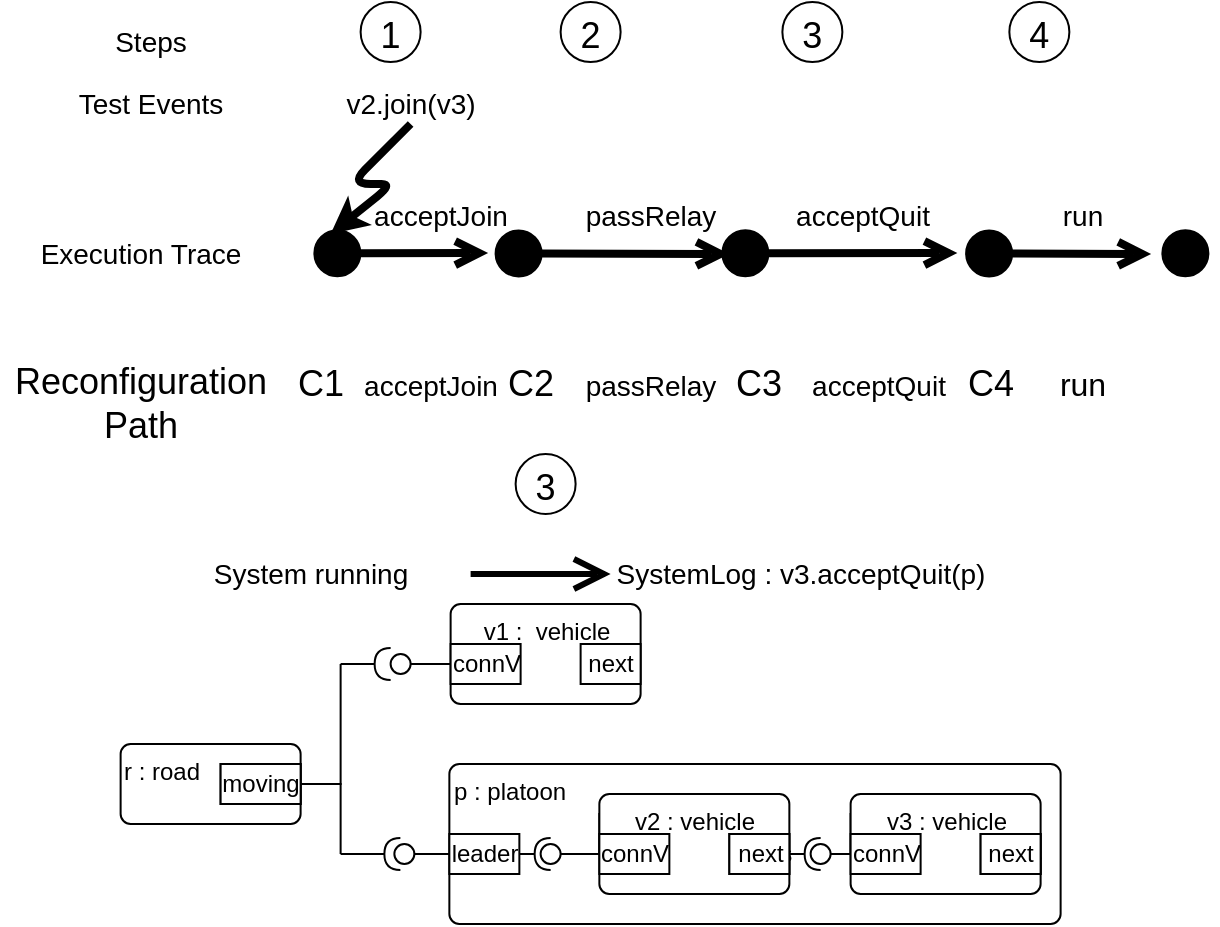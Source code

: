 <mxfile version="15.5.5" type="github">
  <diagram id="ADWof2wx8BgHxrEmCnHG" name="Page-1">
    <mxGraphModel dx="1355" dy="1962" grid="1" gridSize="10" guides="1" tooltips="1" connect="1" arrows="1" fold="1" page="1" pageScale="1" pageWidth="827" pageHeight="1169" math="0" shadow="0">
      <root>
        <mxCell id="0" />
        <mxCell id="1" parent="0" />
        <mxCell id="Q9d0RFTFAIisrgZCZcX0-4" value="3" style="ellipse;fillColor=#ffffff;strokeColor=#000000;fontSize=18;" parent="1" vertex="1">
          <mxGeometry x="390.81" y="86" width="30" height="30" as="geometry" />
        </mxCell>
        <mxCell id="Q9d0RFTFAIisrgZCZcX0-66" value="p : platoon" style="html=1;align=left;verticalAlign=top;rounded=1;absoluteArcSize=1;arcSize=10;dashed=0;" parent="1" vertex="1">
          <mxGeometry x="357.68" y="241" width="305.63" height="80" as="geometry" />
        </mxCell>
        <mxCell id="Q9d0RFTFAIisrgZCZcX0-67" value="connV" style="html=1;" parent="1" vertex="1">
          <mxGeometry x="432.68" y="266" width="50" height="20" as="geometry" />
        </mxCell>
        <mxCell id="Q9d0RFTFAIisrgZCZcX0-68" value="v2 : vehicle" style="html=1;align=center;verticalAlign=top;rounded=1;absoluteArcSize=1;arcSize=10;dashed=0;" parent="1" vertex="1">
          <mxGeometry x="432.68" y="256" width="95" height="50" as="geometry" />
        </mxCell>
        <mxCell id="Q9d0RFTFAIisrgZCZcX0-69" value="connV" style="html=1;" parent="1" vertex="1">
          <mxGeometry x="432.68" y="276" width="35" height="20" as="geometry" />
        </mxCell>
        <mxCell id="Q9d0RFTFAIisrgZCZcX0-70" value="docks" style="html=1;" parent="1" vertex="1">
          <mxGeometry x="497.68" y="276" width="30" height="20" as="geometry" />
        </mxCell>
        <mxCell id="Q9d0RFTFAIisrgZCZcX0-71" value="connV" style="html=1;" parent="1" vertex="1">
          <mxGeometry x="558.31" y="266" width="50" height="20" as="geometry" />
        </mxCell>
        <mxCell id="Q9d0RFTFAIisrgZCZcX0-72" value="v3 : vehicle" style="html=1;align=center;verticalAlign=top;rounded=1;absoluteArcSize=1;arcSize=10;dashed=0;" parent="1" vertex="1">
          <mxGeometry x="558.31" y="256" width="95" height="50" as="geometry" />
        </mxCell>
        <mxCell id="Q9d0RFTFAIisrgZCZcX0-73" value="connV" style="html=1;" parent="1" vertex="1">
          <mxGeometry x="558.31" y="276" width="35" height="20" as="geometry" />
        </mxCell>
        <mxCell id="Q9d0RFTFAIisrgZCZcX0-74" value="" style="rounded=0;orthogonalLoop=1;jettySize=auto;html=1;endArrow=none;endFill=0;exitX=0;exitY=0.5;exitDx=0;exitDy=0;" parent="1" source="Q9d0RFTFAIisrgZCZcX0-73" target="Q9d0RFTFAIisrgZCZcX0-76" edge="1">
          <mxGeometry relative="1" as="geometry">
            <mxPoint x="527.68" y="286" as="sourcePoint" />
          </mxGeometry>
        </mxCell>
        <mxCell id="Q9d0RFTFAIisrgZCZcX0-75" value="" style="rounded=0;orthogonalLoop=1;jettySize=auto;html=1;endArrow=halfCircle;endFill=0;endSize=6;strokeWidth=1;exitX=1;exitY=0.5;exitDx=0;exitDy=0;" parent="1" source="Q9d0RFTFAIisrgZCZcX0-83" edge="1">
          <mxGeometry relative="1" as="geometry">
            <mxPoint x="533.31" y="326" as="sourcePoint" />
            <mxPoint x="543.31" y="286" as="targetPoint" />
            <Array as="points">
              <mxPoint x="543.31" y="286" />
            </Array>
          </mxGeometry>
        </mxCell>
        <mxCell id="Q9d0RFTFAIisrgZCZcX0-76" value="" style="ellipse;whiteSpace=wrap;html=1;fontFamily=Helvetica;fontSize=12;fontColor=#000000;align=center;strokeColor=#000000;fillColor=#ffffff;points=[];aspect=fixed;resizable=0;" parent="1" vertex="1">
          <mxGeometry x="538.31" y="281" width="10" height="10" as="geometry" />
        </mxCell>
        <mxCell id="Q9d0RFTFAIisrgZCZcX0-77" value="docks" style="html=1;" parent="1" vertex="1">
          <mxGeometry x="623.31" y="276" width="30" height="20" as="geometry" />
        </mxCell>
        <mxCell id="Q9d0RFTFAIisrgZCZcX0-78" value="leader" style="html=1;" parent="1" vertex="1">
          <mxGeometry x="357.68" y="276" width="35" height="20" as="geometry" />
        </mxCell>
        <mxCell id="Q9d0RFTFAIisrgZCZcX0-79" value="" style="rounded=0;orthogonalLoop=1;jettySize=auto;html=1;endArrow=none;endFill=0;exitX=0;exitY=0.5;exitDx=0;exitDy=0;" parent="1" source="Q9d0RFTFAIisrgZCZcX0-69" edge="1">
          <mxGeometry relative="1" as="geometry">
            <mxPoint x="453.31" y="356" as="sourcePoint" />
            <mxPoint x="412.68" y="286" as="targetPoint" />
            <Array as="points" />
          </mxGeometry>
        </mxCell>
        <mxCell id="Q9d0RFTFAIisrgZCZcX0-80" value="" style="rounded=0;orthogonalLoop=1;jettySize=auto;html=1;endArrow=halfCircle;endFill=0;endSize=6;strokeWidth=1;" parent="1" edge="1">
          <mxGeometry relative="1" as="geometry">
            <mxPoint x="415.68" y="286" as="sourcePoint" />
            <mxPoint x="415.68" y="286" as="targetPoint" />
          </mxGeometry>
        </mxCell>
        <mxCell id="Q9d0RFTFAIisrgZCZcX0-81" value="" style="ellipse;whiteSpace=wrap;html=1;fontFamily=Helvetica;fontSize=12;fontColor=#000000;align=center;strokeColor=#000000;fillColor=#ffffff;points=[];aspect=fixed;resizable=0;" parent="1" vertex="1">
          <mxGeometry x="403.31" y="281" width="10" height="10" as="geometry" />
        </mxCell>
        <mxCell id="Q9d0RFTFAIisrgZCZcX0-82" value="" style="rounded=0;orthogonalLoop=1;jettySize=auto;html=1;endArrow=halfCircle;endFill=0;endSize=6;strokeWidth=1;exitX=1;exitY=0.5;exitDx=0;exitDy=0;" parent="1" source="Q9d0RFTFAIisrgZCZcX0-78" edge="1">
          <mxGeometry relative="1" as="geometry">
            <mxPoint x="432.68" y="286" as="sourcePoint" />
            <mxPoint x="408.31" y="286" as="targetPoint" />
            <Array as="points" />
          </mxGeometry>
        </mxCell>
        <mxCell id="Q9d0RFTFAIisrgZCZcX0-83" value="next" style="html=1;" parent="1" vertex="1">
          <mxGeometry x="497.68" y="276" width="30" height="20" as="geometry" />
        </mxCell>
        <mxCell id="Q9d0RFTFAIisrgZCZcX0-84" value="next" style="html=1;" parent="1" vertex="1">
          <mxGeometry x="623.31" y="276" width="30" height="20" as="geometry" />
        </mxCell>
        <mxCell id="Q9d0RFTFAIisrgZCZcX0-85" value="&lt;div align=&quot;left&quot;&gt;r : road&lt;/div&gt;" style="html=1;align=left;verticalAlign=top;rounded=1;absoluteArcSize=1;arcSize=10;dashed=0;" parent="1" vertex="1">
          <mxGeometry x="193.31" y="231" width="90" height="40" as="geometry" />
        </mxCell>
        <mxCell id="Q9d0RFTFAIisrgZCZcX0-86" value="" style="rounded=0;orthogonalLoop=1;jettySize=auto;html=1;endArrow=none;endFill=0;exitX=1;exitY=0.5;exitDx=0;exitDy=0;" parent="1" source="Q9d0RFTFAIisrgZCZcX0-85" edge="1">
          <mxGeometry relative="1" as="geometry">
            <mxPoint x="418.31" y="366" as="sourcePoint" />
            <mxPoint x="303.31" y="191" as="targetPoint" />
            <Array as="points">
              <mxPoint x="303.31" y="251" />
              <mxPoint x="303.31" y="191" />
            </Array>
          </mxGeometry>
        </mxCell>
        <mxCell id="Q9d0RFTFAIisrgZCZcX0-87" value="v1 :&amp;nbsp; vehicle" style="html=1;align=center;verticalAlign=top;rounded=1;absoluteArcSize=1;arcSize=10;dashed=0;" parent="1" vertex="1">
          <mxGeometry x="358.31" y="161" width="95" height="50" as="geometry" />
        </mxCell>
        <mxCell id="Q9d0RFTFAIisrgZCZcX0-88" value="connV" style="html=1;" parent="1" vertex="1">
          <mxGeometry x="358.31" y="181" width="35" height="20" as="geometry" />
        </mxCell>
        <mxCell id="Q9d0RFTFAIisrgZCZcX0-89" value="next" style="html=1;" parent="1" vertex="1">
          <mxGeometry x="423.31" y="181" width="30" height="20" as="geometry" />
        </mxCell>
        <mxCell id="Q9d0RFTFAIisrgZCZcX0-90" value="" style="rounded=0;orthogonalLoop=1;jettySize=auto;html=1;endArrow=none;endFill=0;exitX=1;exitY=0.5;exitDx=0;exitDy=0;" parent="1" source="Q9d0RFTFAIisrgZCZcX0-85" edge="1">
          <mxGeometry relative="1" as="geometry">
            <mxPoint x="281.31" y="370" as="sourcePoint" />
            <mxPoint x="303.31" y="286" as="targetPoint" />
            <Array as="points">
              <mxPoint x="303.31" y="251" />
            </Array>
          </mxGeometry>
        </mxCell>
        <mxCell id="Q9d0RFTFAIisrgZCZcX0-91" value="" style="ellipse;whiteSpace=wrap;html=1;fontFamily=Helvetica;fontSize=12;fontColor=#000000;align=center;strokeColor=#000000;fillColor=#ffffff;points=[];aspect=fixed;resizable=0;" parent="1" vertex="1">
          <mxGeometry x="330.18" y="281" width="10" height="10" as="geometry" />
        </mxCell>
        <mxCell id="Q9d0RFTFAIisrgZCZcX0-92" value="" style="rounded=1;orthogonalLoop=1;jettySize=auto;html=1;endArrow=halfCircle;endFill=0;endSize=6;strokeWidth=1;targetPerimeterSpacing=-3;sourcePerimeterSpacing=0;" parent="1" target="Q9d0RFTFAIisrgZCZcX0-91" edge="1">
          <mxGeometry relative="1" as="geometry">
            <mxPoint x="303.31" y="286" as="sourcePoint" />
            <mxPoint x="335.18" y="286" as="targetPoint" />
            <Array as="points">
              <mxPoint x="313.31" y="286" />
              <mxPoint x="323.31" y="286" />
            </Array>
          </mxGeometry>
        </mxCell>
        <mxCell id="Q9d0RFTFAIisrgZCZcX0-93" value="connV" style="html=1;" parent="1" vertex="1">
          <mxGeometry x="243.31" y="241" width="40" height="20" as="geometry" />
        </mxCell>
        <mxCell id="Q9d0RFTFAIisrgZCZcX0-94" value="moving" style="html=1;" parent="1" vertex="1">
          <mxGeometry x="243.31" y="241" width="40" height="20" as="geometry" />
        </mxCell>
        <mxCell id="Q9d0RFTFAIisrgZCZcX0-95" value="" style="rounded=0;orthogonalLoop=1;jettySize=auto;html=1;endArrow=none;endFill=0;exitX=0;exitY=0.5;exitDx=0;exitDy=0;" parent="1" source="Q9d0RFTFAIisrgZCZcX0-78" edge="1">
          <mxGeometry relative="1" as="geometry">
            <mxPoint x="355.18" y="286" as="sourcePoint" />
            <mxPoint x="340.18" y="286" as="targetPoint" />
          </mxGeometry>
        </mxCell>
        <mxCell id="Q9d0RFTFAIisrgZCZcX0-96" value="" style="ellipse;whiteSpace=wrap;html=1;fontFamily=Helvetica;fontSize=12;fontColor=#000000;align=center;strokeColor=#000000;fillColor=#ffffff;points=[];aspect=fixed;resizable=0;" parent="1" vertex="1">
          <mxGeometry x="328.31" y="186" width="10" height="10" as="geometry" />
        </mxCell>
        <mxCell id="Q9d0RFTFAIisrgZCZcX0-97" value="" style="rounded=0;orthogonalLoop=1;jettySize=auto;html=1;endArrow=halfCircle;endFill=0;endSize=6;strokeWidth=1;" parent="1" target="Q9d0RFTFAIisrgZCZcX0-96" edge="1">
          <mxGeometry relative="1" as="geometry">
            <mxPoint x="303.31" y="191" as="sourcePoint" />
            <mxPoint x="333.31" y="181" as="targetPoint" />
            <Array as="points" />
          </mxGeometry>
        </mxCell>
        <mxCell id="Q9d0RFTFAIisrgZCZcX0-98" value="" style="rounded=0;orthogonalLoop=1;jettySize=auto;html=1;endArrow=none;endFill=0;exitX=0;exitY=0.5;exitDx=0;exitDy=0;" parent="1" edge="1">
          <mxGeometry relative="1" as="geometry">
            <mxPoint x="358.31" y="191" as="sourcePoint" />
            <mxPoint x="338.31" y="191" as="targetPoint" />
          </mxGeometry>
        </mxCell>
        <mxCell id="Q9d0RFTFAIisrgZCZcX0-99" value="&lt;font style=&quot;font-size: 14px&quot;&gt;System running&lt;br&gt;&lt;/font&gt;" style="text;html=1;align=center;verticalAlign=middle;resizable=0;points=[];autosize=1;" parent="1" vertex="1">
          <mxGeometry x="233.31" y="136" width="110" height="20" as="geometry" />
        </mxCell>
        <mxCell id="Q9d0RFTFAIisrgZCZcX0-100" value="" style="endArrow=open;endFill=1;endSize=12;html=1;strokeWidth=3;" parent="1" edge="1">
          <mxGeometry width="160" relative="1" as="geometry">
            <mxPoint x="368.31" y="146" as="sourcePoint" />
            <mxPoint x="438.31" y="146" as="targetPoint" />
          </mxGeometry>
        </mxCell>
        <mxCell id="Q9d0RFTFAIisrgZCZcX0-101" value="&lt;font style=&quot;font-size: 14px&quot;&gt;SystemLog : v3.acceptQuit(p)&lt;/font&gt;" style="text;html=1;align=center;verticalAlign=middle;resizable=0;points=[];autosize=1;" parent="1" vertex="1">
          <mxGeometry x="433.31" y="136" width="200" height="20" as="geometry" />
        </mxCell>
        <mxCell id="3SxJr83WI45oSkX7Jk6Y-1" value="&lt;font style=&quot;font-size: 14px&quot;&gt;Test Events &lt;/font&gt;" style="text;html=1;align=center;verticalAlign=middle;resizable=0;points=[];autosize=1;fontSize=18;" parent="1" vertex="1">
          <mxGeometry x="163.31" y="-105" width="90" height="30" as="geometry" />
        </mxCell>
        <mxCell id="3SxJr83WI45oSkX7Jk6Y-2" value="Reconfiguration&lt;br&gt;Path" style="text;html=1;align=center;verticalAlign=middle;resizable=0;points=[];autosize=1;fontSize=18;" parent="1" vertex="1">
          <mxGeometry x="133.31" y="36" width="140" height="50" as="geometry" />
        </mxCell>
        <mxCell id="3SxJr83WI45oSkX7Jk6Y-3" value="" style="endArrow=open;startArrow=circle;endFill=0;startFill=1;endSize=8;html=1;strokeWidth=4;fontSize=18;" parent="1" edge="1">
          <mxGeometry width="160" relative="1" as="geometry">
            <mxPoint x="287.69" y="-14.33" as="sourcePoint" />
            <mxPoint x="377.07" y="-14.5" as="targetPoint" />
          </mxGeometry>
        </mxCell>
        <mxCell id="3SxJr83WI45oSkX7Jk6Y-4" value="C1" style="text;html=1;align=center;verticalAlign=middle;resizable=0;points=[];autosize=1;fontSize=18;" parent="1" vertex="1">
          <mxGeometry x="273.31" y="36" width="40" height="30" as="geometry" />
        </mxCell>
        <mxCell id="3SxJr83WI45oSkX7Jk6Y-5" value="" style="endArrow=open;startArrow=circle;endFill=0;startFill=1;endSize=8;html=1;strokeWidth=4;fontSize=18;" parent="1" edge="1">
          <mxGeometry width="160" relative="1" as="geometry">
            <mxPoint x="491.69" y="-14.33" as="sourcePoint" />
            <mxPoint x="611.69" y="-14.5" as="targetPoint" />
          </mxGeometry>
        </mxCell>
        <mxCell id="3SxJr83WI45oSkX7Jk6Y-6" value="" style="endArrow=open;startArrow=circle;endFill=0;startFill=1;endSize=8;html=1;strokeWidth=4;fontSize=18;" parent="1" edge="1">
          <mxGeometry width="160" relative="1" as="geometry">
            <mxPoint x="613.56" y="-14.33" as="sourcePoint" />
            <mxPoint x="708.57" y="-14" as="targetPoint" />
          </mxGeometry>
        </mxCell>
        <mxCell id="3SxJr83WI45oSkX7Jk6Y-8" value="" style="endArrow=none;startArrow=circle;endFill=0;startFill=1;endSize=8;html=1;strokeWidth=4;fontSize=18;" parent="1" edge="1">
          <mxGeometry width="160" relative="1" as="geometry">
            <mxPoint x="711.69" y="-14.16" as="sourcePoint" />
            <mxPoint x="731.69" y="-14.5" as="targetPoint" />
          </mxGeometry>
        </mxCell>
        <mxCell id="3SxJr83WI45oSkX7Jk6Y-9" value="C4" style="text;html=1;align=center;verticalAlign=middle;resizable=0;points=[];autosize=1;fontSize=18;" parent="1" vertex="1">
          <mxGeometry x="608.31" y="36" width="40" height="30" as="geometry" />
        </mxCell>
        <mxCell id="3SxJr83WI45oSkX7Jk6Y-12" value="&lt;font style=&quot;font-size: 14px&quot;&gt;passRelay&lt;/font&gt;" style="text;html=1;align=center;verticalAlign=middle;resizable=0;points=[];autosize=1;fontSize=18;" parent="1" vertex="1">
          <mxGeometry x="418.31" y="-49" width="80" height="30" as="geometry" />
        </mxCell>
        <mxCell id="3SxJr83WI45oSkX7Jk6Y-16" value="&lt;font style=&quot;font-size: 14px&quot;&gt;v2.join(v3)&lt;/font&gt;" style="text;html=1;align=center;verticalAlign=middle;resizable=0;points=[];autosize=1;fontSize=18;" parent="1" vertex="1">
          <mxGeometry x="297.69" y="-105" width="80" height="30" as="geometry" />
        </mxCell>
        <mxCell id="3SxJr83WI45oSkX7Jk6Y-18" value="" style="endArrow=open;startArrow=circle;endFill=0;startFill=1;endSize=8;html=1;strokeWidth=4;fontSize=18;" parent="1" edge="1">
          <mxGeometry width="160" relative="1" as="geometry">
            <mxPoint x="378.31" y="-14.33" as="sourcePoint" />
            <mxPoint x="497.69" y="-14" as="targetPoint" />
          </mxGeometry>
        </mxCell>
        <mxCell id="3SxJr83WI45oSkX7Jk6Y-19" value="C2" style="text;html=1;align=center;verticalAlign=middle;resizable=0;points=[];autosize=1;fontSize=18;" parent="1" vertex="1">
          <mxGeometry x="378.31" y="36" width="40" height="30" as="geometry" />
        </mxCell>
        <mxCell id="3SxJr83WI45oSkX7Jk6Y-20" value="C3" style="text;html=1;align=center;verticalAlign=middle;resizable=0;points=[];autosize=1;fontSize=18;" parent="1" vertex="1">
          <mxGeometry x="491.69" y="36" width="40" height="30" as="geometry" />
        </mxCell>
        <mxCell id="3SxJr83WI45oSkX7Jk6Y-21" value="&lt;font style=&quot;font-size: 14px&quot;&gt;run&lt;/font&gt;" style="text;html=1;align=center;verticalAlign=middle;resizable=0;points=[];autosize=1;fontSize=18;" parent="1" vertex="1">
          <mxGeometry x="654.19" y="-49" width="40" height="30" as="geometry" />
        </mxCell>
        <mxCell id="3SxJr83WI45oSkX7Jk6Y-23" value="4" style="ellipse;fillColor=#ffffff;strokeColor=#000000;fontSize=18;" parent="1" vertex="1">
          <mxGeometry x="637.68" y="-140" width="30" height="30" as="geometry" />
        </mxCell>
        <mxCell id="3SxJr83WI45oSkX7Jk6Y-24" value="3" style="ellipse;fillColor=#ffffff;strokeColor=#000000;fontSize=18;" parent="1" vertex="1">
          <mxGeometry x="524.19" y="-140" width="30" height="30" as="geometry" />
        </mxCell>
        <mxCell id="3SxJr83WI45oSkX7Jk6Y-25" value="2" style="ellipse;fillColor=#ffffff;strokeColor=#000000;fontSize=18;" parent="1" vertex="1">
          <mxGeometry x="413.31" y="-140" width="30" height="30" as="geometry" />
        </mxCell>
        <mxCell id="3SxJr83WI45oSkX7Jk6Y-26" value="1" style="ellipse;fillColor=#ffffff;strokeColor=#000000;fontSize=18;" parent="1" vertex="1">
          <mxGeometry x="313.31" y="-140" width="30" height="30" as="geometry" />
        </mxCell>
        <mxCell id="3SxJr83WI45oSkX7Jk6Y-29" value="&lt;font style=&quot;font-size: 14px&quot;&gt;acceptJoin&lt;/font&gt;" style="text;html=1;align=center;verticalAlign=middle;resizable=0;points=[];autosize=1;fontSize=18;" parent="1" vertex="1">
          <mxGeometry x="313.31" y="-49" width="80" height="30" as="geometry" />
        </mxCell>
        <mxCell id="3SxJr83WI45oSkX7Jk6Y-30" value="&lt;font style=&quot;font-size: 14px&quot;&gt;acceptQuit&lt;/font&gt;" style="text;html=1;align=center;verticalAlign=middle;resizable=0;points=[];autosize=1;fontSize=18;" parent="1" vertex="1">
          <mxGeometry x="524.19" y="-49" width="80" height="30" as="geometry" />
        </mxCell>
        <mxCell id="3SxJr83WI45oSkX7Jk6Y-36" value="&lt;font style=&quot;font-size: 14px&quot;&gt;Steps&lt;/font&gt;" style="text;html=1;align=center;verticalAlign=middle;resizable=0;points=[];autosize=1;strokeColor=none;" parent="1" vertex="1">
          <mxGeometry x="183.31" y="-130" width="50" height="20" as="geometry" />
        </mxCell>
        <mxCell id="3SxJr83WI45oSkX7Jk6Y-37" value="&lt;font style=&quot;font-size: 14px&quot;&gt;Execution Trace&lt;/font&gt;" style="text;html=1;align=center;verticalAlign=middle;resizable=0;points=[];autosize=1;strokeColor=none;" parent="1" vertex="1">
          <mxGeometry x="143.31" y="-24" width="120" height="20" as="geometry" />
        </mxCell>
        <mxCell id="3SxJr83WI45oSkX7Jk6Y-39" value="&lt;font style=&quot;font-size: 16px&quot;&gt;run&lt;/font&gt;" style="text;html=1;align=center;verticalAlign=middle;resizable=0;points=[];autosize=1;fontSize=18;" parent="1" vertex="1">
          <mxGeometry x="654.19" y="36" width="40" height="30" as="geometry" />
        </mxCell>
        <mxCell id="3SxJr83WI45oSkX7Jk6Y-41" value="&lt;font style=&quot;font-size: 14px&quot;&gt;acceptJoin&lt;/font&gt;" style="text;html=1;align=center;verticalAlign=middle;resizable=0;points=[];autosize=1;fontSize=18;" parent="1" vertex="1">
          <mxGeometry x="308.31" y="36" width="80" height="30" as="geometry" />
        </mxCell>
        <mxCell id="3SxJr83WI45oSkX7Jk6Y-42" value="&lt;font style=&quot;font-size: 14px&quot;&gt;acceptQuit&lt;/font&gt;" style="text;html=1;align=center;verticalAlign=middle;resizable=0;points=[];autosize=1;fontSize=18;" parent="1" vertex="1">
          <mxGeometry x="531.69" y="36" width="80" height="30" as="geometry" />
        </mxCell>
        <mxCell id="3SxJr83WI45oSkX7Jk6Y-50" value="" style="endArrow=classic;html=1;strokeWidth=4;fontSize=18;" parent="1" edge="1">
          <mxGeometry width="50" height="50" relative="1" as="geometry">
            <mxPoint x="338.31" y="-79" as="sourcePoint" />
            <mxPoint x="298.31" y="-24" as="targetPoint" />
            <Array as="points">
              <mxPoint x="308.31" y="-49" />
              <mxPoint x="329.31" y="-49" />
            </Array>
          </mxGeometry>
        </mxCell>
        <mxCell id="3SxJr83WI45oSkX7Jk6Y-53" value="&lt;font style=&quot;font-size: 14px&quot;&gt;passRelay&lt;/font&gt;" style="text;html=1;align=center;verticalAlign=middle;resizable=0;points=[];autosize=1;fontSize=18;" parent="1" vertex="1">
          <mxGeometry x="418.31" y="36" width="80" height="30" as="geometry" />
        </mxCell>
      </root>
    </mxGraphModel>
  </diagram>
</mxfile>
